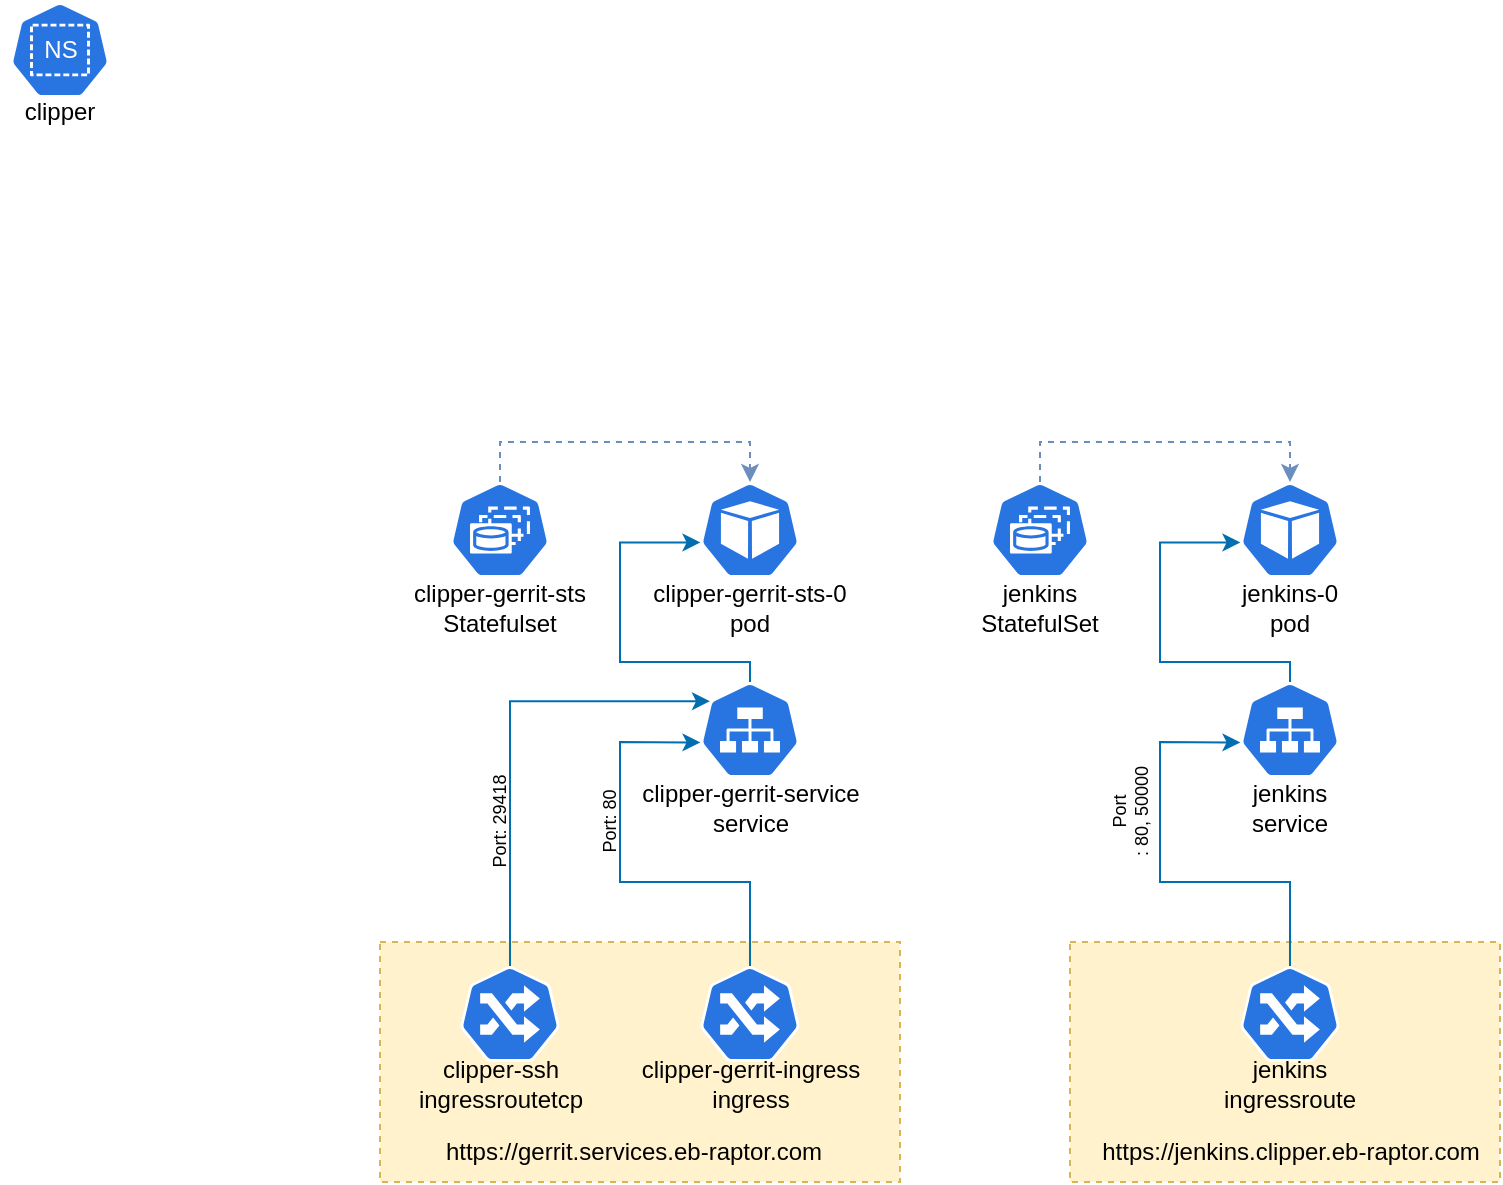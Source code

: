 <mxfile version="17.4.6" type="github">
  <diagram id="Ht1M8jgEwFfnCIfOTk4-" name="Page-1">
    <mxGraphModel dx="2062" dy="1122" grid="1" gridSize="10" guides="1" tooltips="1" connect="1" arrows="1" fold="1" page="1" pageScale="1" pageWidth="1169" pageHeight="827" math="0" shadow="0">
      <root>
        <mxCell id="0" />
        <mxCell id="1" parent="0" />
        <mxCell id="Z6v5LxoLlZtQmqDHIeDU-84" value="" style="rounded=0;whiteSpace=wrap;html=1;dashed=1;fontSize=12;fillColor=#fff2cc;strokeColor=#d6b656;" vertex="1" parent="1">
          <mxGeometry x="585" y="520" width="215" height="120" as="geometry" />
        </mxCell>
        <mxCell id="Z6v5LxoLlZtQmqDHIeDU-82" value="" style="rounded=0;whiteSpace=wrap;html=1;dashed=1;fontSize=12;fillColor=#fff2cc;strokeColor=#d6b656;" vertex="1" parent="1">
          <mxGeometry x="240" y="520" width="260" height="120" as="geometry" />
        </mxCell>
        <mxCell id="Z6v5LxoLlZtQmqDHIeDU-10" value="" style="group" vertex="1" connectable="0" parent="1">
          <mxGeometry x="50" y="50" width="60" height="70" as="geometry" />
        </mxCell>
        <mxCell id="Z6v5LxoLlZtQmqDHIeDU-4" value="&lt;font color=&quot;#ffffff&quot;&gt;NS&lt;/font&gt;" style="sketch=0;html=1;dashed=0;whitespace=wrap;fillColor=#2875E2;strokeColor=#ffffff;points=[[0.005,0.63,0],[0.1,0.2,0],[0.9,0.2,0],[0.5,0,0],[0.995,0.63,0],[0.72,0.99,0],[0.5,1,0],[0.28,0.99,0]];shape=mxgraph.kubernetes.icon;prIcon=ns" vertex="1" parent="Z6v5LxoLlZtQmqDHIeDU-10">
          <mxGeometry x="5" width="50" height="48" as="geometry" />
        </mxCell>
        <mxCell id="Z6v5LxoLlZtQmqDHIeDU-9" value="clipper" style="text;html=1;strokeColor=none;fillColor=none;align=center;verticalAlign=middle;whiteSpace=wrap;rounded=0;" vertex="1" parent="Z6v5LxoLlZtQmqDHIeDU-10">
          <mxGeometry y="40" width="60" height="30" as="geometry" />
        </mxCell>
        <mxCell id="Z6v5LxoLlZtQmqDHIeDU-30" value="" style="group" vertex="1" connectable="0" parent="1">
          <mxGeometry x="270" y="290" width="115" height="69" as="geometry" />
        </mxCell>
        <mxCell id="Z6v5LxoLlZtQmqDHIeDU-27" value="" style="sketch=0;html=1;dashed=0;whitespace=wrap;fillColor=#2875E2;strokeColor=#ffffff;points=[[0.005,0.63,0],[0.1,0.2,0],[0.9,0.2,0],[0.5,0,0],[0.995,0.63,0],[0.72,0.99,0],[0.5,1,0],[0.28,0.99,0]];shape=mxgraph.kubernetes.icon;prIcon=sts;fontColor=#000000;" vertex="1" parent="Z6v5LxoLlZtQmqDHIeDU-30">
          <mxGeometry x="5" width="50" height="48" as="geometry" />
        </mxCell>
        <mxCell id="Z6v5LxoLlZtQmqDHIeDU-28" value="clipper-gerrit-sts&lt;br&gt;Statefulset" style="text;html=1;strokeColor=none;fillColor=none;align=center;verticalAlign=middle;whiteSpace=wrap;rounded=0;fontColor=#000000;" vertex="1" parent="Z6v5LxoLlZtQmqDHIeDU-30">
          <mxGeometry x="-15" y="48" width="90" height="30" as="geometry" />
        </mxCell>
        <mxCell id="Z6v5LxoLlZtQmqDHIeDU-32" style="edgeStyle=orthogonalEdgeStyle;rounded=0;orthogonalLoop=1;jettySize=auto;html=1;exitX=0.5;exitY=0;exitDx=0;exitDy=0;exitPerimeter=0;fontColor=#000000;entryX=0.5;entryY=0;entryDx=0;entryDy=0;entryPerimeter=0;strokeWidth=1;fillColor=#dae8fc;strokeColor=#6c8ebf;dashed=1;" edge="1" parent="1" source="Z6v5LxoLlZtQmqDHIeDU-27" target="Z6v5LxoLlZtQmqDHIeDU-24">
          <mxGeometry relative="1" as="geometry" />
        </mxCell>
        <mxCell id="Z6v5LxoLlZtQmqDHIeDU-44" value="clipper-gerrit-service&lt;br&gt;service" style="text;html=1;strokeColor=none;fillColor=none;align=center;verticalAlign=middle;whiteSpace=wrap;rounded=0;fontColor=#000000;" vertex="1" parent="1">
          <mxGeometry x="362.5" y="438" width="125" height="30" as="geometry" />
        </mxCell>
        <mxCell id="Z6v5LxoLlZtQmqDHIeDU-45" value="" style="sketch=0;html=1;dashed=0;whitespace=wrap;fillColor=#2875E2;strokeColor=#ffffff;points=[[0.005,0.63,0],[0.1,0.2,0],[0.9,0.2,0],[0.5,0,0],[0.995,0.63,0],[0.72,0.99,0],[0.5,1,0],[0.28,0.99,0]];shape=mxgraph.kubernetes.icon;prIcon=ing;fontColor=#000000;" vertex="1" parent="1">
          <mxGeometry x="400" y="532" width="50" height="48" as="geometry" />
        </mxCell>
        <mxCell id="Z6v5LxoLlZtQmqDHIeDU-50" style="edgeStyle=orthogonalEdgeStyle;rounded=0;orthogonalLoop=1;jettySize=auto;html=1;exitX=0.5;exitY=0;exitDx=0;exitDy=0;exitPerimeter=0;entryX=0.005;entryY=0.63;entryDx=0;entryDy=0;entryPerimeter=0;fontColor=#000000;strokeWidth=1;fillColor=#1ba1e2;strokeColor=#006EAF;" edge="1" parent="1" source="Z6v5LxoLlZtQmqDHIeDU-46" target="Z6v5LxoLlZtQmqDHIeDU-24">
          <mxGeometry relative="1" as="geometry">
            <Array as="points">
              <mxPoint x="425" y="380" />
              <mxPoint x="360" y="380" />
              <mxPoint x="360" y="320" />
            </Array>
          </mxGeometry>
        </mxCell>
        <mxCell id="Z6v5LxoLlZtQmqDHIeDU-46" value="" style="sketch=0;html=1;dashed=0;whitespace=wrap;fillColor=#2875E2;strokeColor=#ffffff;points=[[0.005,0.63,0],[0.1,0.2,0],[0.9,0.2,0],[0.5,0,0],[0.995,0.63,0],[0.72,0.99,0],[0.5,1,0],[0.28,0.99,0]];shape=mxgraph.kubernetes.icon;prIcon=svc;fontColor=#000000;" vertex="1" parent="1">
          <mxGeometry x="400" y="390" width="50" height="48" as="geometry" />
        </mxCell>
        <mxCell id="Z6v5LxoLlZtQmqDHIeDU-24" value="" style="sketch=0;html=1;dashed=0;whitespace=wrap;fillColor=#2875E2;strokeColor=#ffffff;points=[[0.005,0.63,0],[0.1,0.2,0],[0.9,0.2,0],[0.5,0,0],[0.995,0.63,0],[0.72,0.99,0],[0.5,1,0],[0.28,0.99,0]];shape=mxgraph.kubernetes.icon;prIcon=pod;fontColor=#000000;" vertex="1" parent="1">
          <mxGeometry x="400" y="290" width="50" height="48" as="geometry" />
        </mxCell>
        <mxCell id="Z6v5LxoLlZtQmqDHIeDU-25" value="clipper-gerrit-sts-0&lt;br&gt;pod" style="text;html=1;strokeColor=none;fillColor=none;align=center;verticalAlign=middle;whiteSpace=wrap;rounded=0;fontColor=#000000;" vertex="1" parent="1">
          <mxGeometry x="371.25" y="338" width="107.5" height="30" as="geometry" />
        </mxCell>
        <mxCell id="Z6v5LxoLlZtQmqDHIeDU-48" value="clipper-gerrit-ingress&lt;br&gt;ingress" style="text;html=1;strokeColor=none;fillColor=none;align=center;verticalAlign=middle;whiteSpace=wrap;rounded=0;fontColor=#000000;" vertex="1" parent="1">
          <mxGeometry x="367.5" y="576" width="115" height="30" as="geometry" />
        </mxCell>
        <mxCell id="Z6v5LxoLlZtQmqDHIeDU-49" value="" style="endArrow=classic;html=1;rounded=0;fontColor=#000000;strokeWidth=1;exitX=0.5;exitY=0;exitDx=0;exitDy=0;exitPerimeter=0;entryX=0.005;entryY=0.63;entryDx=0;entryDy=0;entryPerimeter=0;fillColor=#1ba1e2;strokeColor=#006EAF;" edge="1" parent="1" source="Z6v5LxoLlZtQmqDHIeDU-45" target="Z6v5LxoLlZtQmqDHIeDU-46">
          <mxGeometry width="50" height="50" relative="1" as="geometry">
            <mxPoint x="490" y="570" as="sourcePoint" />
            <mxPoint x="540" y="520" as="targetPoint" />
            <Array as="points">
              <mxPoint x="425" y="490" />
              <mxPoint x="360" y="490" />
              <mxPoint x="360" y="420" />
            </Array>
          </mxGeometry>
        </mxCell>
        <mxCell id="Z6v5LxoLlZtQmqDHIeDU-51" value="" style="group" vertex="1" connectable="0" parent="1">
          <mxGeometry x="540" y="290" width="115" height="69" as="geometry" />
        </mxCell>
        <mxCell id="Z6v5LxoLlZtQmqDHIeDU-52" value="" style="sketch=0;html=1;dashed=0;whitespace=wrap;fillColor=#2875E2;strokeColor=#ffffff;points=[[0.005,0.63,0],[0.1,0.2,0],[0.9,0.2,0],[0.5,0,0],[0.995,0.63,0],[0.72,0.99,0],[0.5,1,0],[0.28,0.99,0]];shape=mxgraph.kubernetes.icon;prIcon=sts;fontColor=#000000;" vertex="1" parent="Z6v5LxoLlZtQmqDHIeDU-51">
          <mxGeometry x="5" width="50" height="48" as="geometry" />
        </mxCell>
        <mxCell id="Z6v5LxoLlZtQmqDHIeDU-53" value="jenkins&lt;br&gt;StatefulSet" style="text;html=1;strokeColor=none;fillColor=none;align=center;verticalAlign=middle;whiteSpace=wrap;rounded=0;fontColor=#000000;" vertex="1" parent="Z6v5LxoLlZtQmqDHIeDU-51">
          <mxGeometry y="48" width="60" height="30" as="geometry" />
        </mxCell>
        <mxCell id="Z6v5LxoLlZtQmqDHIeDU-54" style="edgeStyle=orthogonalEdgeStyle;rounded=0;orthogonalLoop=1;jettySize=auto;html=1;exitX=0.5;exitY=0;exitDx=0;exitDy=0;exitPerimeter=0;fontColor=#000000;entryX=0.5;entryY=0;entryDx=0;entryDy=0;entryPerimeter=0;strokeWidth=1;fillColor=#dae8fc;strokeColor=#6c8ebf;dashed=1;" edge="1" parent="1" source="Z6v5LxoLlZtQmqDHIeDU-52" target="Z6v5LxoLlZtQmqDHIeDU-59">
          <mxGeometry relative="1" as="geometry" />
        </mxCell>
        <mxCell id="Z6v5LxoLlZtQmqDHIeDU-55" value="jenkins&lt;br&gt;service" style="text;html=1;strokeColor=none;fillColor=none;align=center;verticalAlign=middle;whiteSpace=wrap;rounded=0;fontColor=#000000;" vertex="1" parent="1">
          <mxGeometry x="665" y="438" width="60" height="30" as="geometry" />
        </mxCell>
        <mxCell id="Z6v5LxoLlZtQmqDHIeDU-56" value="" style="sketch=0;html=1;dashed=0;whitespace=wrap;fillColor=#2875E2;strokeColor=#ffffff;points=[[0.005,0.63,0],[0.1,0.2,0],[0.9,0.2,0],[0.5,0,0],[0.995,0.63,0],[0.72,0.99,0],[0.5,1,0],[0.28,0.99,0]];shape=mxgraph.kubernetes.icon;prIcon=ing;fontColor=#000000;" vertex="1" parent="1">
          <mxGeometry x="670" y="532" width="50" height="48" as="geometry" />
        </mxCell>
        <mxCell id="Z6v5LxoLlZtQmqDHIeDU-57" style="edgeStyle=orthogonalEdgeStyle;rounded=0;orthogonalLoop=1;jettySize=auto;html=1;exitX=0.5;exitY=0;exitDx=0;exitDy=0;exitPerimeter=0;entryX=0.005;entryY=0.63;entryDx=0;entryDy=0;entryPerimeter=0;fontColor=#000000;strokeWidth=1;fillColor=#1ba1e2;strokeColor=#006EAF;" edge="1" parent="1" source="Z6v5LxoLlZtQmqDHIeDU-58" target="Z6v5LxoLlZtQmqDHIeDU-59">
          <mxGeometry relative="1" as="geometry">
            <Array as="points">
              <mxPoint x="695" y="380" />
              <mxPoint x="630" y="380" />
              <mxPoint x="630" y="320" />
            </Array>
          </mxGeometry>
        </mxCell>
        <mxCell id="Z6v5LxoLlZtQmqDHIeDU-58" value="" style="sketch=0;html=1;dashed=0;whitespace=wrap;fillColor=#2875E2;strokeColor=#ffffff;points=[[0.005,0.63,0],[0.1,0.2,0],[0.9,0.2,0],[0.5,0,0],[0.995,0.63,0],[0.72,0.99,0],[0.5,1,0],[0.28,0.99,0]];shape=mxgraph.kubernetes.icon;prIcon=svc;fontColor=#000000;" vertex="1" parent="1">
          <mxGeometry x="670" y="390" width="50" height="48" as="geometry" />
        </mxCell>
        <mxCell id="Z6v5LxoLlZtQmqDHIeDU-59" value="" style="sketch=0;html=1;dashed=0;whitespace=wrap;fillColor=#2875E2;strokeColor=#ffffff;points=[[0.005,0.63,0],[0.1,0.2,0],[0.9,0.2,0],[0.5,0,0],[0.995,0.63,0],[0.72,0.99,0],[0.5,1,0],[0.28,0.99,0]];shape=mxgraph.kubernetes.icon;prIcon=pod;fontColor=#000000;" vertex="1" parent="1">
          <mxGeometry x="670" y="290" width="50" height="48" as="geometry" />
        </mxCell>
        <mxCell id="Z6v5LxoLlZtQmqDHIeDU-60" value="jenkins-0&lt;br&gt;pod" style="text;html=1;strokeColor=none;fillColor=none;align=center;verticalAlign=middle;whiteSpace=wrap;rounded=0;fontColor=#000000;" vertex="1" parent="1">
          <mxGeometry x="665" y="338" width="60" height="30" as="geometry" />
        </mxCell>
        <mxCell id="Z6v5LxoLlZtQmqDHIeDU-61" value="jenkins&lt;br&gt;ingressroute" style="text;html=1;strokeColor=none;fillColor=none;align=center;verticalAlign=middle;whiteSpace=wrap;rounded=0;fontColor=#000000;" vertex="1" parent="1">
          <mxGeometry x="665" y="576" width="60" height="30" as="geometry" />
        </mxCell>
        <mxCell id="Z6v5LxoLlZtQmqDHIeDU-62" value="" style="endArrow=classic;html=1;rounded=0;fontColor=#000000;strokeWidth=1;exitX=0.5;exitY=0;exitDx=0;exitDy=0;exitPerimeter=0;entryX=0.005;entryY=0.63;entryDx=0;entryDy=0;entryPerimeter=0;fillColor=#1ba1e2;strokeColor=#006EAF;" edge="1" parent="1" source="Z6v5LxoLlZtQmqDHIeDU-56" target="Z6v5LxoLlZtQmqDHIeDU-58">
          <mxGeometry width="50" height="50" relative="1" as="geometry">
            <mxPoint x="760" y="570" as="sourcePoint" />
            <mxPoint x="810" y="520" as="targetPoint" />
            <Array as="points">
              <mxPoint x="695" y="490" />
              <mxPoint x="630" y="490" />
              <mxPoint x="630" y="420" />
            </Array>
          </mxGeometry>
        </mxCell>
        <mxCell id="Z6v5LxoLlZtQmqDHIeDU-64" value="Port: 80" style="text;html=1;align=center;verticalAlign=middle;resizable=0;points=[];autosize=1;strokeColor=none;fillColor=none;fontColor=#000000;rotation=270;fontSize=9;" vertex="1" parent="1">
          <mxGeometry x="330" y="450" width="50" height="20" as="geometry" />
        </mxCell>
        <mxCell id="Z6v5LxoLlZtQmqDHIeDU-68" value="Port&lt;br&gt;: 80, 50000" style="text;html=1;align=center;verticalAlign=middle;resizable=0;points=[];autosize=1;strokeColor=none;fillColor=none;fontColor=#000000;rotation=270;fontSize=9;" vertex="1" parent="1">
          <mxGeometry x="585" y="440" width="60" height="30" as="geometry" />
        </mxCell>
        <mxCell id="Z6v5LxoLlZtQmqDHIeDU-80" style="edgeStyle=orthogonalEdgeStyle;rounded=0;orthogonalLoop=1;jettySize=auto;html=1;exitX=0.5;exitY=0;exitDx=0;exitDy=0;exitPerimeter=0;fontSize=12;fontColor=#000000;strokeWidth=1;entryX=0.1;entryY=0.2;entryDx=0;entryDy=0;entryPerimeter=0;fillColor=#1ba1e2;strokeColor=#006EAF;" edge="1" parent="1" source="Z6v5LxoLlZtQmqDHIeDU-77" target="Z6v5LxoLlZtQmqDHIeDU-46">
          <mxGeometry relative="1" as="geometry">
            <mxPoint x="305" y="400" as="targetPoint" />
            <Array as="points">
              <mxPoint x="305" y="400" />
            </Array>
          </mxGeometry>
        </mxCell>
        <mxCell id="Z6v5LxoLlZtQmqDHIeDU-77" value="" style="sketch=0;html=1;dashed=0;whitespace=wrap;fillColor=#2875E2;strokeColor=#ffffff;points=[[0.005,0.63,0],[0.1,0.2,0],[0.9,0.2,0],[0.5,0,0],[0.995,0.63,0],[0.72,0.99,0],[0.5,1,0],[0.28,0.99,0]];shape=mxgraph.kubernetes.icon;prIcon=ing;fontColor=#000000;" vertex="1" parent="1">
          <mxGeometry x="280" y="532" width="50" height="48" as="geometry" />
        </mxCell>
        <mxCell id="Z6v5LxoLlZtQmqDHIeDU-78" value="clipper-ssh&lt;br&gt;ingressroutetcp" style="text;html=1;strokeColor=none;fillColor=none;align=center;verticalAlign=middle;whiteSpace=wrap;rounded=0;fontColor=#000000;" vertex="1" parent="1">
          <mxGeometry x="242.5" y="576" width="115" height="30" as="geometry" />
        </mxCell>
        <mxCell id="Z6v5LxoLlZtQmqDHIeDU-81" value="Port: 29418" style="text;html=1;align=center;verticalAlign=middle;resizable=0;points=[];autosize=1;strokeColor=none;fillColor=none;fontColor=#000000;rotation=270;fontSize=9;" vertex="1" parent="1">
          <mxGeometry x="270" y="450" width="60" height="20" as="geometry" />
        </mxCell>
        <mxCell id="Z6v5LxoLlZtQmqDHIeDU-83" value="https://gerrit.services.eb-raptor.com" style="text;html=1;strokeColor=none;fillColor=none;align=center;verticalAlign=middle;whiteSpace=wrap;rounded=0;dashed=1;fontSize=12;fontColor=#000000;" vertex="1" parent="1">
          <mxGeometry x="236.5" y="610" width="260" height="30" as="geometry" />
        </mxCell>
        <mxCell id="Z6v5LxoLlZtQmqDHIeDU-85" value="https://jenkins.clipper.eb-raptor.com" style="text;html=1;align=center;verticalAlign=middle;resizable=0;points=[];autosize=1;strokeColor=none;fillColor=none;fontSize=12;fontColor=#000000;" vertex="1" parent="1">
          <mxGeometry x="595" y="615" width="200" height="20" as="geometry" />
        </mxCell>
      </root>
    </mxGraphModel>
  </diagram>
</mxfile>

